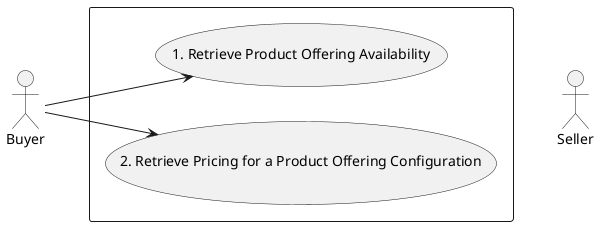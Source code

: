 @startuml

actor Seller

left to right direction
actor Buyer

rectangle {

Seller -[hidden]up-> (2. Retrieve Pricing for a Product Offering Configuration)
Seller -[hidden]up-> (1. Retrieve Product Offering Availability)

Buyer --> (1. Retrieve Product Offering Availability)
Buyer --> (2. Retrieve Pricing for a Product Offering Configuration)
}

@enduml